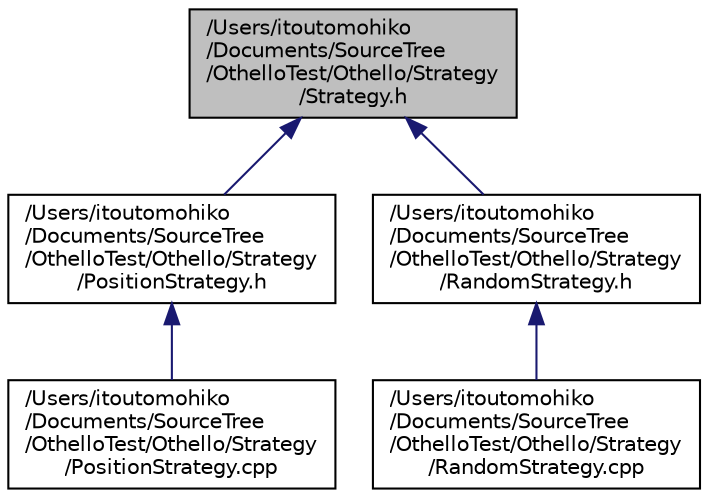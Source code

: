 digraph "/Users/itoutomohiko/Documents/SourceTree/OthelloTest/Othello/Strategy/Strategy.h"
{
  edge [fontname="Helvetica",fontsize="10",labelfontname="Helvetica",labelfontsize="10"];
  node [fontname="Helvetica",fontsize="10",shape=record];
  Node1 [label="/Users/itoutomohiko\l/Documents/SourceTree\l/OthelloTest/Othello/Strategy\l/Strategy.h",height=0.2,width=0.4,color="black", fillcolor="grey75", style="filled", fontcolor="black"];
  Node1 -> Node2 [dir="back",color="midnightblue",fontsize="10",style="solid",fontname="Helvetica"];
  Node2 [label="/Users/itoutomohiko\l/Documents/SourceTree\l/OthelloTest/Othello/Strategy\l/PositionStrategy.h",height=0.2,width=0.4,color="black", fillcolor="white", style="filled",URL="$d0/d4c/_position_strategy_8h.html"];
  Node2 -> Node3 [dir="back",color="midnightblue",fontsize="10",style="solid",fontname="Helvetica"];
  Node3 [label="/Users/itoutomohiko\l/Documents/SourceTree\l/OthelloTest/Othello/Strategy\l/PositionStrategy.cpp",height=0.2,width=0.4,color="black", fillcolor="white", style="filled",URL="$df/d4f/_position_strategy_8cpp.html"];
  Node1 -> Node4 [dir="back",color="midnightblue",fontsize="10",style="solid",fontname="Helvetica"];
  Node4 [label="/Users/itoutomohiko\l/Documents/SourceTree\l/OthelloTest/Othello/Strategy\l/RandomStrategy.h",height=0.2,width=0.4,color="black", fillcolor="white", style="filled",URL="$d0/d63/_random_strategy_8h.html"];
  Node4 -> Node5 [dir="back",color="midnightblue",fontsize="10",style="solid",fontname="Helvetica"];
  Node5 [label="/Users/itoutomohiko\l/Documents/SourceTree\l/OthelloTest/Othello/Strategy\l/RandomStrategy.cpp",height=0.2,width=0.4,color="black", fillcolor="white", style="filled",URL="$d6/d82/_random_strategy_8cpp.html"];
}
